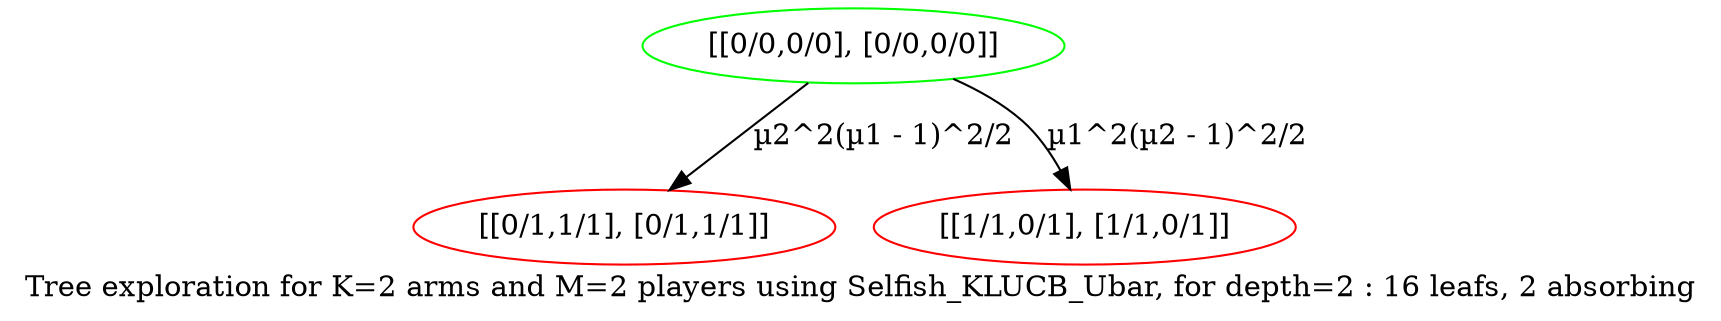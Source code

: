 digraph {
	overlap=false
	label="Tree exploration for K=2 arms and M=2 players using Selfish_KLUCB_Ubar, for depth=2 : 16 leafs, 2 absorbing"
	0 [label="[[0/0,0/0], [0/0,0/0]]" color=green]
	9 [label="[[0/1,1/1], [0/1,1/1]]" color=red]
	0 -> 9 [label="µ2^2(µ1 - 1)^2/2" color=black]
	15 [label="[[1/1,0/1], [1/1,0/1]]" color=red]
	0 -> 15 [label="µ1^2(µ2 - 1)^2/2" color=black]
}
